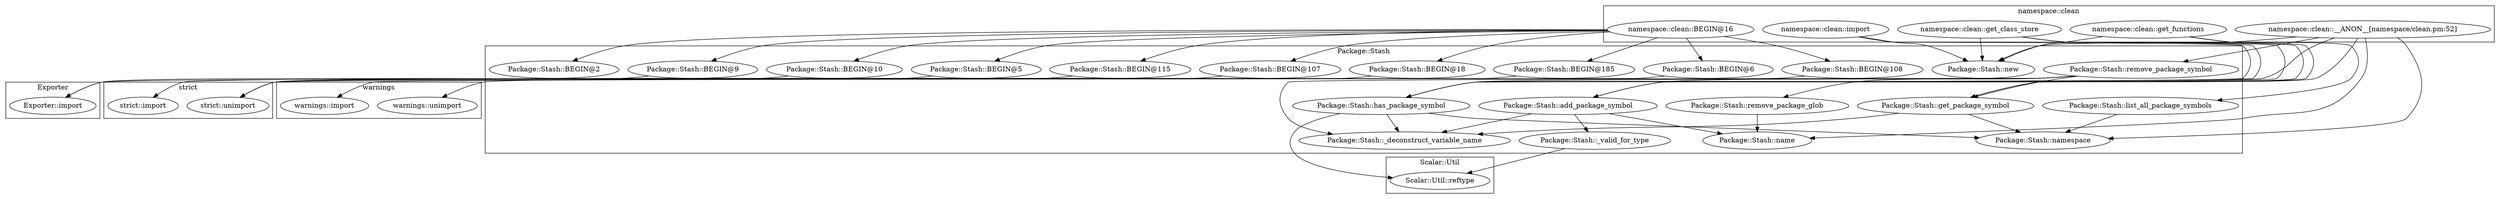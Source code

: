 digraph {
graph [overlap=false]
subgraph cluster_warnings {
	label="warnings";
	"warnings::unimport";
	"warnings::import";
}
subgraph cluster_strict {
	label="strict";
	"strict::import";
	"strict::unimport";
}
subgraph cluster_Package_Stash {
	label="Package::Stash";
	"Package::Stash::BEGIN@10";
	"Package::Stash::BEGIN@18";
	"Package::Stash::get_package_symbol";
	"Package::Stash::BEGIN@9";
	"Package::Stash::_deconstruct_variable_name";
	"Package::Stash::BEGIN@107";
	"Package::Stash::name";
	"Package::Stash::list_all_package_symbols";
	"Package::Stash::BEGIN@115";
	"Package::Stash::has_package_symbol";
	"Package::Stash::remove_package_symbol";
	"Package::Stash::remove_package_glob";
	"Package::Stash::new";
	"Package::Stash::add_package_symbol";
	"Package::Stash::BEGIN@2";
	"Package::Stash::BEGIN@185";
	"Package::Stash::BEGIN@108";
	"Package::Stash::BEGIN@5";
	"Package::Stash::BEGIN@6";
	"Package::Stash::namespace";
	"Package::Stash::_valid_for_type";
}
subgraph cluster_Exporter {
	label="Exporter";
	"Exporter::import";
}
subgraph cluster_Scalar_Util {
	label="Scalar::Util";
	"Scalar::Util::reftype";
}
subgraph cluster_namespace_clean {
	label="namespace::clean";
	"namespace::clean::__ANON__[namespace/clean.pm:52]";
	"namespace::clean::BEGIN@16";
	"namespace::clean::import";
	"namespace::clean::get_class_store";
	"namespace::clean::get_functions";
}
"Package::Stash::remove_package_symbol" -> "Package::Stash::remove_package_glob";
"namespace::clean::__ANON__[namespace/clean.pm:52]" -> "Package::Stash::new";
"namespace::clean::import" -> "Package::Stash::new";
"namespace::clean::get_class_store" -> "Package::Stash::new";
"namespace::clean::get_functions" -> "Package::Stash::new";
"Package::Stash::BEGIN@108" -> "warnings::unimport";
"Package::Stash::BEGIN@10" -> "Exporter::import";
"Package::Stash::BEGIN@9" -> "Exporter::import";
"namespace::clean::BEGIN@16" -> "Package::Stash::BEGIN@5";
"namespace::clean::BEGIN@16" -> "Package::Stash::BEGIN@10";
"namespace::clean::BEGIN@16" -> "Package::Stash::BEGIN@2";
"namespace::clean::BEGIN@16" -> "Package::Stash::BEGIN@108";
"namespace::clean::__ANON__[namespace/clean.pm:52]" -> "Package::Stash::name";
"Package::Stash::remove_package_glob" -> "Package::Stash::name";
"Package::Stash::add_package_symbol" -> "Package::Stash::name";
"namespace::clean::get_functions" -> "Package::Stash::list_all_package_symbols";
"namespace::clean::__ANON__[namespace/clean.pm:52]" -> "Package::Stash::namespace";
"Package::Stash::list_all_package_symbols" -> "Package::Stash::namespace";
"Package::Stash::get_package_symbol" -> "Package::Stash::namespace";
"Package::Stash::has_package_symbol" -> "Package::Stash::namespace";
"namespace::clean::BEGIN@16" -> "Package::Stash::BEGIN@18";
"Package::Stash::add_package_symbol" -> "Package::Stash::_valid_for_type";
"namespace::clean::BEGIN@16" -> "Package::Stash::BEGIN@185";
"Package::Stash::_valid_for_type" -> "Scalar::Util::reftype";
"Package::Stash::has_package_symbol" -> "Scalar::Util::reftype";
"Package::Stash::BEGIN@185" -> "strict::unimport";
"Package::Stash::BEGIN@18" -> "strict::unimport";
"Package::Stash::BEGIN@107" -> "strict::unimport";
"Package::Stash::BEGIN@115" -> "strict::unimport";
"namespace::clean::BEGIN@16" -> "Package::Stash::BEGIN@107";
"namespace::clean::BEGIN@16" -> "Package::Stash::BEGIN@115";
"namespace::clean::__ANON__[namespace/clean.pm:52]" -> "Package::Stash::remove_package_symbol";
"Package::Stash::BEGIN@6" -> "warnings::import";
"namespace::clean::BEGIN@16" -> "Package::Stash::BEGIN@6";
"namespace::clean::__ANON__[namespace/clean.pm:52]" -> "Package::Stash::get_package_symbol";
"Package::Stash::remove_package_symbol" -> "Package::Stash::get_package_symbol";
"namespace::clean::get_class_store" -> "Package::Stash::get_package_symbol";
"namespace::clean::get_functions" -> "Package::Stash::get_package_symbol";
"Package::Stash::remove_package_symbol" -> "Package::Stash::_deconstruct_variable_name";
"Package::Stash::get_package_symbol" -> "Package::Stash::_deconstruct_variable_name";
"Package::Stash::has_package_symbol" -> "Package::Stash::_deconstruct_variable_name";
"Package::Stash::add_package_symbol" -> "Package::Stash::_deconstruct_variable_name";
"namespace::clean::BEGIN@16" -> "Package::Stash::BEGIN@9";
"Package::Stash::remove_package_symbol" -> "Package::Stash::add_package_symbol";
"namespace::clean::get_class_store" -> "Package::Stash::add_package_symbol";
"namespace::clean::__ANON__[namespace/clean.pm:52]" -> "Package::Stash::has_package_symbol";
"namespace::clean::import" -> "Package::Stash::has_package_symbol";
"namespace::clean::get_class_store" -> "Package::Stash::has_package_symbol";
"Package::Stash::remove_package_symbol" -> "Package::Stash::has_package_symbol";
"Package::Stash::BEGIN@5" -> "strict::import";
}
